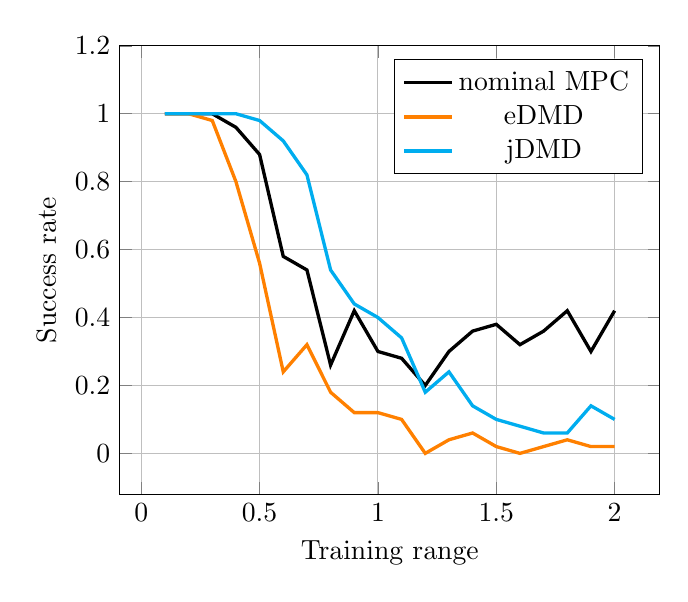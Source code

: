 % Recommended preamble:
\begin{tikzpicture}
\begin{axis}[xmajorgrids, ymajorgrids, xlabel={Training range}, ylabel={Success rate}, legend pos={north east}, ymax={1.2}]
    \addplot+[no marks, very thick, color={black}]
        coordinates {
            (0.1,1.0)
            (0.2,1.0)
            (0.3,1.0)
            (0.4,0.96)
            (0.5,0.88)
            (0.6,0.58)
            (0.7,0.54)
            (0.8,0.26)
            (0.9,0.42)
            (1.0,0.3)
            (1.1,0.28)
            (1.2,0.2)
            (1.3,0.3)
            (1.4,0.36)
            (1.5,0.38)
            (1.6,0.32)
            (1.7,0.36)
            (1.8,0.42)
            (1.9,0.3)
            (2.0,0.42)
        }
        ;
    \addplot+[no marks, very thick, color={orange}]
        coordinates {
            (0.1,1.0)
            (0.2,1.0)
            (0.3,0.98)
            (0.4,0.8)
            (0.5,0.56)
            (0.6,0.24)
            (0.7,0.32)
            (0.8,0.18)
            (0.9,0.12)
            (1.0,0.12)
            (1.1,0.1)
            (1.2,0.0)
            (1.3,0.04)
            (1.4,0.06)
            (1.5,0.02)
            (1.6,0.0)
            (1.7,0.02)
            (1.8,0.04)
            (1.9,0.02)
            (2.0,0.02)
        }
        ;
    \addplot+[no marks, very thick, color={cyan}]
        coordinates {
            (0.1,1.0)
            (0.2,1.0)
            (0.3,1.0)
            (0.4,1.0)
            (0.5,0.98)
            (0.6,0.92)
            (0.7,0.82)
            (0.8,0.54)
            (0.9,0.44)
            (1.0,0.4)
            (1.1,0.34)
            (1.2,0.18)
            (1.3,0.24)
            (1.4,0.14)
            (1.5,0.1)
            (1.6,0.08)
            (1.7,0.06)
            (1.8,0.06)
            (1.9,0.14)
            (2.0,0.1)
        }
        ;
    \legend{{nominal MPC},{eDMD},{jDMD}}
\end{axis}
\end{tikzpicture}
